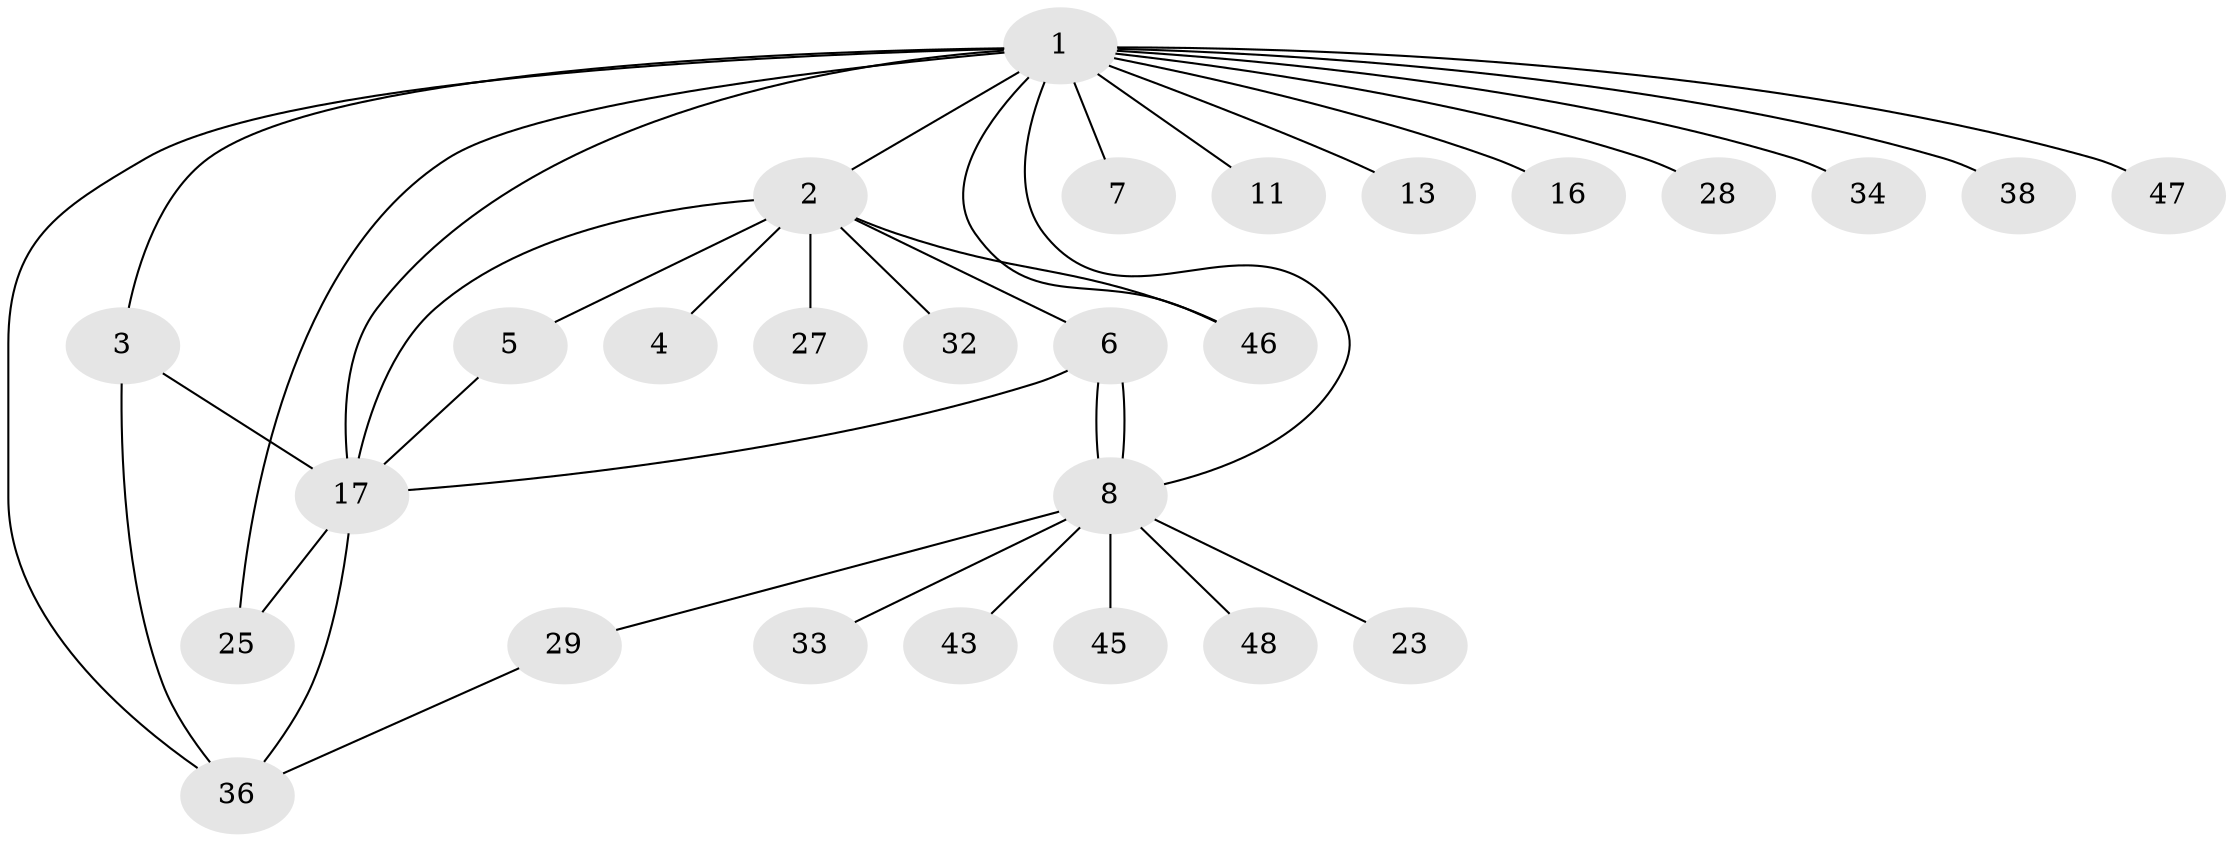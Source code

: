 // original degree distribution, {17: 0.01818181818181818, 8: 0.01818181818181818, 6: 0.03636363636363636, 1: 0.5272727272727272, 3: 0.05454545454545454, 9: 0.01818181818181818, 7: 0.03636363636363636, 2: 0.23636363636363636, 4: 0.05454545454545454}
// Generated by graph-tools (version 1.1) at 2025/14/03/09/25 04:14:42]
// undirected, 27 vertices, 37 edges
graph export_dot {
graph [start="1"]
  node [color=gray90,style=filled];
  1;
  2;
  3 [super="+15+53+54"];
  4;
  5 [super="+12"];
  6 [super="+20+22+21+19"];
  7;
  8 [super="+30+14+9"];
  11;
  13 [super="+35"];
  16;
  17 [super="+41+26+24"];
  23;
  25;
  27;
  28;
  29;
  32;
  33;
  34;
  36 [super="+40"];
  38;
  43;
  45;
  46;
  47;
  48;
  1 -- 2;
  1 -- 3;
  1 -- 7;
  1 -- 11;
  1 -- 13;
  1 -- 16;
  1 -- 25;
  1 -- 28;
  1 -- 34;
  1 -- 36;
  1 -- 38;
  1 -- 46;
  1 -- 47;
  1 -- 17 [weight=2];
  1 -- 8;
  2 -- 4;
  2 -- 5;
  2 -- 6;
  2 -- 17;
  2 -- 27;
  2 -- 32;
  2 -- 46;
  3 -- 36;
  3 -- 17;
  5 -- 17;
  6 -- 8 [weight=2];
  6 -- 8;
  6 -- 17;
  8 -- 23;
  8 -- 48;
  8 -- 33;
  8 -- 29;
  8 -- 43;
  8 -- 45;
  17 -- 25;
  17 -- 36;
  29 -- 36;
}
